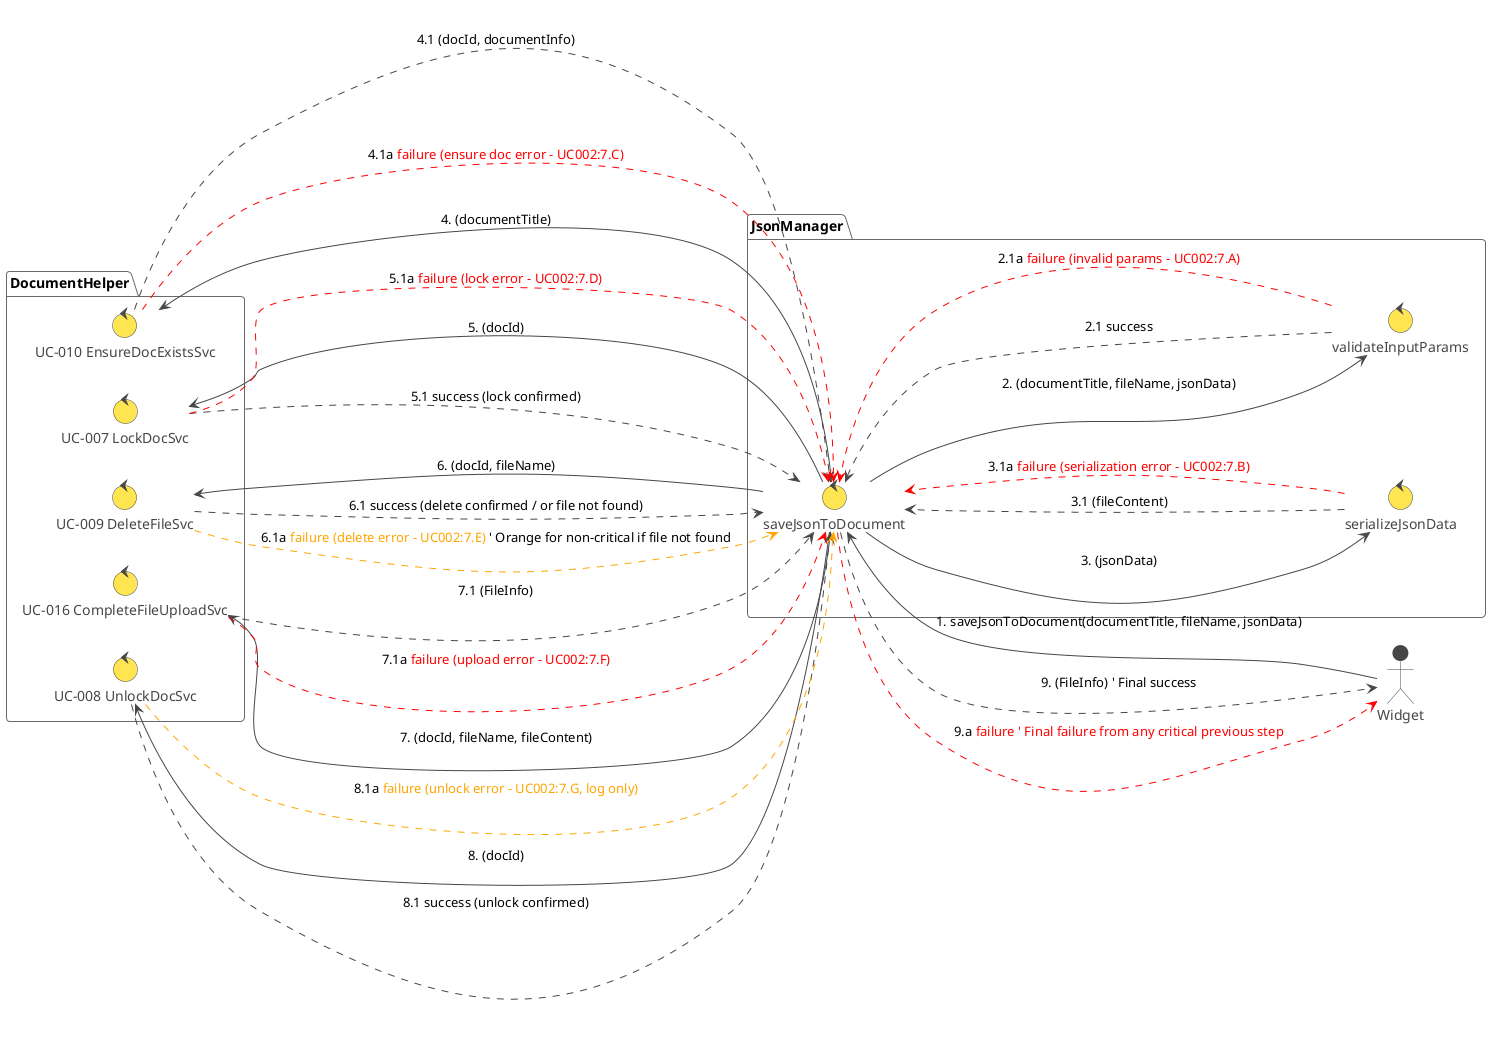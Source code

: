 @startuml RD-002_Save_JSON_Data
!theme vibrant
left to right direction
' skinparam linetype ortho

actor Widget

package "DocumentHelper" as DocumentHelperModule {
    control "UC-010 EnsureDocExistsSvc" as UC010_EnsureDocExistsSvc
    control "UC-007 LockDocSvc" as UC007_LockDocSvc
    control "UC-009 DeleteFileSvc" as UC009_DeleteFileSvc
    control "UC-016 CompleteFileUploadSvc" as UC016_CompleteFileUploadSvc
    control "UC-008 UnlockDocSvc" as UC008_UnlockDocSvc
}

package "JsonManager" as JsonManagerModule {
    control "saveJsonToDocument" as saveJsonToDocumentCtrl
    control "validateInputParams" as validateInputParamsCtrl
    control "serializeJsonData" as serializeJsonDataCtrl
}

' Entities (can be added if needed for clarity)
' entity "jsonData" as jsonDataEntity
' entity "documentTitle" as documentTitleEntity
' entity "fileName" as fileNameEntity
' entity "docId" as docIdEntity
' entity "documentInfo" as documentInfoEntity
' entity "fileContent" as fileContentEntity
' entity "FileInfo" as fileInfoEntity

Widget --> saveJsonToDocumentCtrl : 1. saveJsonToDocument(documentTitle, fileName, jsonData)

' UC-002 Step 2: Validate input params
saveJsonToDocumentCtrl --> validateInputParamsCtrl: 2. (documentTitle, fileName, jsonData)
validateInputParamsCtrl ..> saveJsonToDocumentCtrl : 2.1 success
validateInputParamsCtrl .[#red].> saveJsonToDocumentCtrl : 2.1a <color:red>failure (invalid params - UC002:7.A)</color>

' UC-002 Step 4: Ensure document exists (UC-010)
' This happens if validateInputParamsCtrl (step 2) was successful.
saveJsonToDocumentCtrl --> UC010_EnsureDocExistsSvc : 4. (documentTitle)
UC010_EnsureDocExistsSvc ..> saveJsonToDocumentCtrl : 4.1 (docId, documentInfo)
UC010_EnsureDocExistsSvc .[#red].> saveJsonToDocumentCtrl : 4.1a <color:red>failure (ensure doc error - UC002:7.C)</color>

' UC-002 Step 5: Lock document (UC-007)
' This happens if step 4 was successful.
saveJsonToDocumentCtrl --> UC007_LockDocSvc : 5. (docId)
UC007_LockDocSvc ..> saveJsonToDocumentCtrl : 5.1 success (lock confirmed)
UC007_LockDocSvc .[#red].> saveJsonToDocumentCtrl : 5.1a <color:red>failure (lock error - UC002:7.D)</color>

' UC-002 Step 6: Delete existing file (UC-009)
' This happens if step 5 was successful.
saveJsonToDocumentCtrl --> UC009_DeleteFileSvc : 6. (docId, fileName)
UC009_DeleteFileSvc ..> saveJsonToDocumentCtrl : 6.1 success (delete confirmed / or file not found)
UC009_DeleteFileSvc .[#orange].> saveJsonToDocumentCtrl : 6.1a <color:orange>failure (delete error - UC002:7.E)</color> ' Orange for non-critical if file not found

' UC-002 Step 3: Serialize jsonData
' This happens if step 6 was successful (or file not found was ok).
saveJsonToDocumentCtrl --> serializeJsonDataCtrl : 3. (jsonData)
serializeJsonDataCtrl ..> saveJsonToDocumentCtrl : 3.1 (fileContent)
serializeJsonDataCtrl .[#red].> saveJsonToDocumentCtrl : 3.1a <color:red>failure (serialization error - UC002:7.B)</color>

' UC-002 Step 7: Upload file (UC-016)
' This happens if step 3 (serialization) was successful.
saveJsonToDocumentCtrl --> UC016_CompleteFileUploadSvc : 7. (docId, fileName, fileContent)
UC016_CompleteFileUploadSvc ..> saveJsonToDocumentCtrl : 7.1 (FileInfo)
UC016_CompleteFileUploadSvc .[#red].> saveJsonToDocumentCtrl : 7.1a <color:red>failure (upload error - UC002:7.F)</color>

' UC-002 Step 8: Unlock document (UC-008)
' This happens if step 7 was successful (or even if it failed, as a cleanup).
' The "best-effort" unlock logic is handled by saveJsonToDocumentCtrl.
saveJsonToDocumentCtrl --> UC008_UnlockDocSvc : 8. (docId)
UC008_UnlockDocSvc ..> saveJsonToDocumentCtrl : 8.1 success (unlock confirmed)
UC008_UnlockDocSvc .[#orange].> saveJsonToDocumentCtrl : 8.1a <color:orange>failure (unlock error - UC002:7.G, log only)</color>

' UC-002 Step 9: Return result to Widget
saveJsonToDocumentCtrl ..> Widget : 9. (FileInfo) ' Final success
saveJsonToDocumentCtrl .[#red].> Widget : 9.a <color:red>failure ' Final failure from any critical previous step</color>

@enduml

